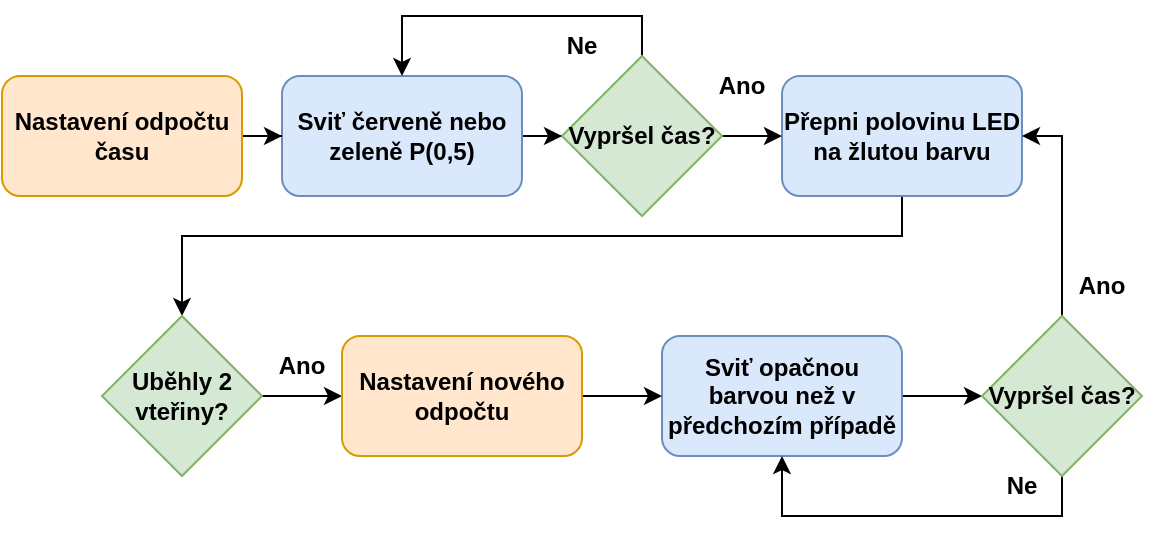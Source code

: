 <mxfile version="21.2.9" type="device">
  <diagram name="Stránka-1" id="eHexwdLHjNQ-IcHHVdi0">
    <mxGraphModel dx="1434" dy="749" grid="1" gridSize="10" guides="1" tooltips="1" connect="1" arrows="1" fold="1" page="1" pageScale="1" pageWidth="827" pageHeight="1169" math="0" shadow="0">
      <root>
        <mxCell id="0" />
        <mxCell id="1" parent="0" />
        <mxCell id="2NYI9WpJi9gs5jyqkTVr-16" style="edgeStyle=orthogonalEdgeStyle;rounded=0;orthogonalLoop=1;jettySize=auto;html=1;entryX=0;entryY=0.5;entryDx=0;entryDy=0;fontStyle=1" parent="1" source="2NYI9WpJi9gs5jyqkTVr-1" target="2NYI9WpJi9gs5jyqkTVr-3" edge="1">
          <mxGeometry relative="1" as="geometry" />
        </mxCell>
        <mxCell id="2NYI9WpJi9gs5jyqkTVr-1" value="Sviť červeně nebo zeleně P(0,5)" style="rounded=1;whiteSpace=wrap;html=1;fillColor=#dae8fc;strokeColor=#6c8ebf;fontStyle=1" parent="1" vertex="1">
          <mxGeometry x="210" y="200" width="120" height="60" as="geometry" />
        </mxCell>
        <mxCell id="2NYI9WpJi9gs5jyqkTVr-20" style="edgeStyle=orthogonalEdgeStyle;rounded=0;orthogonalLoop=1;jettySize=auto;html=1;entryX=0.5;entryY=0;entryDx=0;entryDy=0;startArrow=none;startFill=0;fontStyle=1" parent="1" source="2NYI9WpJi9gs5jyqkTVr-2" target="2NYI9WpJi9gs5jyqkTVr-4" edge="1">
          <mxGeometry relative="1" as="geometry">
            <Array as="points">
              <mxPoint x="520" y="280" />
              <mxPoint x="160" y="280" />
            </Array>
          </mxGeometry>
        </mxCell>
        <mxCell id="2NYI9WpJi9gs5jyqkTVr-2" value="Přepni polovinu LED na žlutou barvu" style="rounded=1;whiteSpace=wrap;html=1;fillColor=#dae8fc;strokeColor=#6c8ebf;fontStyle=1" parent="1" vertex="1">
          <mxGeometry x="460" y="200" width="120" height="60" as="geometry" />
        </mxCell>
        <mxCell id="2NYI9WpJi9gs5jyqkTVr-15" style="edgeStyle=orthogonalEdgeStyle;rounded=0;orthogonalLoop=1;jettySize=auto;html=1;entryX=0.5;entryY=0;entryDx=0;entryDy=0;fontStyle=1" parent="1" source="2NYI9WpJi9gs5jyqkTVr-3" target="2NYI9WpJi9gs5jyqkTVr-1" edge="1">
          <mxGeometry relative="1" as="geometry">
            <Array as="points">
              <mxPoint x="390" y="170" />
              <mxPoint x="270" y="170" />
            </Array>
          </mxGeometry>
        </mxCell>
        <mxCell id="2NYI9WpJi9gs5jyqkTVr-18" style="edgeStyle=orthogonalEdgeStyle;rounded=0;orthogonalLoop=1;jettySize=auto;html=1;fontStyle=1" parent="1" source="2NYI9WpJi9gs5jyqkTVr-3" target="2NYI9WpJi9gs5jyqkTVr-2" edge="1">
          <mxGeometry relative="1" as="geometry" />
        </mxCell>
        <mxCell id="2NYI9WpJi9gs5jyqkTVr-3" value="Vypršel čas?" style="rhombus;whiteSpace=wrap;html=1;fillColor=#d5e8d4;strokeColor=#82b366;fontStyle=1" parent="1" vertex="1">
          <mxGeometry x="350" y="190" width="80" height="80" as="geometry" />
        </mxCell>
        <mxCell id="2NYI9WpJi9gs5jyqkTVr-29" style="edgeStyle=orthogonalEdgeStyle;rounded=0;orthogonalLoop=1;jettySize=auto;html=1;entryX=0;entryY=0.5;entryDx=0;entryDy=0;fontStyle=1" parent="1" source="2NYI9WpJi9gs5jyqkTVr-4" target="2NYI9WpJi9gs5jyqkTVr-11" edge="1">
          <mxGeometry relative="1" as="geometry" />
        </mxCell>
        <mxCell id="2NYI9WpJi9gs5jyqkTVr-4" value="Uběhly 2 vteřiny?" style="rhombus;whiteSpace=wrap;html=1;fillColor=#d5e8d4;strokeColor=#82b366;fontStyle=1" parent="1" vertex="1">
          <mxGeometry x="120" y="320" width="80" height="80" as="geometry" />
        </mxCell>
        <mxCell id="2NYI9WpJi9gs5jyqkTVr-17" style="edgeStyle=orthogonalEdgeStyle;rounded=0;orthogonalLoop=1;jettySize=auto;html=1;fontStyle=1" parent="1" source="2NYI9WpJi9gs5jyqkTVr-5" target="2NYI9WpJi9gs5jyqkTVr-1" edge="1">
          <mxGeometry relative="1" as="geometry" />
        </mxCell>
        <mxCell id="2NYI9WpJi9gs5jyqkTVr-5" value="Nastavení odpočtu času" style="rounded=1;whiteSpace=wrap;html=1;fillColor=#ffe6cc;strokeColor=#d79b00;fontStyle=1" parent="1" vertex="1">
          <mxGeometry x="70" y="200" width="120" height="60" as="geometry" />
        </mxCell>
        <mxCell id="2NYI9WpJi9gs5jyqkTVr-6" value="Ano" style="text;html=1;strokeColor=none;fillColor=none;align=center;verticalAlign=middle;whiteSpace=wrap;rounded=0;fontStyle=1" parent="1" vertex="1">
          <mxGeometry x="590" y="290" width="60" height="30" as="geometry" />
        </mxCell>
        <mxCell id="2NYI9WpJi9gs5jyqkTVr-7" value="&lt;div&gt;Ne&lt;/div&gt;" style="text;html=1;strokeColor=none;fillColor=none;align=center;verticalAlign=middle;whiteSpace=wrap;rounded=0;fontStyle=1" parent="1" vertex="1">
          <mxGeometry x="550" y="390" width="60" height="30" as="geometry" />
        </mxCell>
        <mxCell id="2NYI9WpJi9gs5jyqkTVr-9" value="Ano" style="text;html=1;strokeColor=none;fillColor=none;align=center;verticalAlign=middle;whiteSpace=wrap;rounded=0;fontStyle=1" parent="1" vertex="1">
          <mxGeometry x="410" y="190" width="60" height="30" as="geometry" />
        </mxCell>
        <mxCell id="2NYI9WpJi9gs5jyqkTVr-31" style="edgeStyle=orthogonalEdgeStyle;rounded=0;orthogonalLoop=1;jettySize=auto;html=1;entryX=0;entryY=0.5;entryDx=0;entryDy=0;fontStyle=1" parent="1" source="2NYI9WpJi9gs5jyqkTVr-10" target="2NYI9WpJi9gs5jyqkTVr-24" edge="1">
          <mxGeometry relative="1" as="geometry" />
        </mxCell>
        <mxCell id="2NYI9WpJi9gs5jyqkTVr-10" value="Sviť opačnou barvou než v předchozím případě" style="rounded=1;whiteSpace=wrap;html=1;fillColor=#dae8fc;strokeColor=#6c8ebf;fontStyle=1" parent="1" vertex="1">
          <mxGeometry x="400" y="330" width="120" height="60" as="geometry" />
        </mxCell>
        <mxCell id="2NYI9WpJi9gs5jyqkTVr-30" style="edgeStyle=orthogonalEdgeStyle;rounded=0;orthogonalLoop=1;jettySize=auto;html=1;fontStyle=1" parent="1" source="2NYI9WpJi9gs5jyqkTVr-11" target="2NYI9WpJi9gs5jyqkTVr-10" edge="1">
          <mxGeometry relative="1" as="geometry" />
        </mxCell>
        <mxCell id="2NYI9WpJi9gs5jyqkTVr-11" value="Nastavení nového odpočtu" style="rounded=1;whiteSpace=wrap;html=1;fillColor=#ffe6cc;strokeColor=#d79b00;fontStyle=1" parent="1" vertex="1">
          <mxGeometry x="240" y="330" width="120" height="60" as="geometry" />
        </mxCell>
        <mxCell id="2NYI9WpJi9gs5jyqkTVr-14" value="&lt;div&gt;Ne&lt;/div&gt;" style="text;html=1;strokeColor=none;fillColor=none;align=center;verticalAlign=middle;whiteSpace=wrap;rounded=0;fontStyle=1" parent="1" vertex="1">
          <mxGeometry x="330" y="170" width="60" height="30" as="geometry" />
        </mxCell>
        <mxCell id="2NYI9WpJi9gs5jyqkTVr-22" value="Ano" style="text;html=1;strokeColor=none;fillColor=none;align=center;verticalAlign=middle;whiteSpace=wrap;rounded=0;fontStyle=1" parent="1" vertex="1">
          <mxGeometry x="190" y="330" width="60" height="30" as="geometry" />
        </mxCell>
        <mxCell id="2NYI9WpJi9gs5jyqkTVr-26" style="edgeStyle=orthogonalEdgeStyle;rounded=0;orthogonalLoop=1;jettySize=auto;html=1;entryX=1;entryY=0.5;entryDx=0;entryDy=0;fontStyle=1" parent="1" source="2NYI9WpJi9gs5jyqkTVr-24" target="2NYI9WpJi9gs5jyqkTVr-2" edge="1">
          <mxGeometry relative="1" as="geometry" />
        </mxCell>
        <mxCell id="2NYI9WpJi9gs5jyqkTVr-32" style="edgeStyle=orthogonalEdgeStyle;rounded=0;orthogonalLoop=1;jettySize=auto;html=1;entryX=0.5;entryY=1;entryDx=0;entryDy=0;fontStyle=1" parent="1" source="2NYI9WpJi9gs5jyqkTVr-24" target="2NYI9WpJi9gs5jyqkTVr-10" edge="1">
          <mxGeometry relative="1" as="geometry">
            <Array as="points">
              <mxPoint x="600" y="420" />
              <mxPoint x="460" y="420" />
            </Array>
          </mxGeometry>
        </mxCell>
        <mxCell id="2NYI9WpJi9gs5jyqkTVr-24" value="Vypršel čas?" style="rhombus;whiteSpace=wrap;html=1;fillColor=#d5e8d4;strokeColor=#82b366;fontStyle=1" parent="1" vertex="1">
          <mxGeometry x="560" y="320" width="80" height="80" as="geometry" />
        </mxCell>
      </root>
    </mxGraphModel>
  </diagram>
</mxfile>
